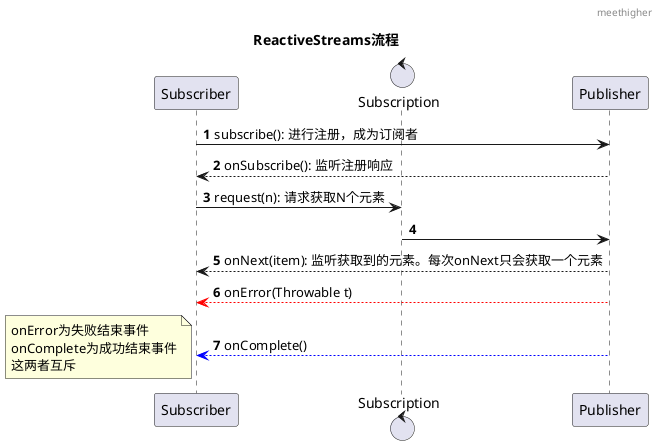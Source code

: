 @startuml
'https://plantuml.com/sequence-diagram
title ReactiveStreams流程
header meethigher
autonumber


participant Subscriber as sub
control Subscription as conn
participant Publisher as pub

sub->pub: subscribe(): 进行注册，成为订阅者
pub-->sub: onSubscribe(): 监听注册响应
sub->conn: request(n): 请求获取N个元素
conn->pub
pub-->sub: onNext(item): 监听获取到的元素。每次onNext只会获取一个元素
pub--[#red]>sub: onError(Throwable t)
pub--[#blue]>sub: onComplete()
note left
onError为失败结束事件
onComplete为成功结束事件
这两者互斥
end note

@enduml